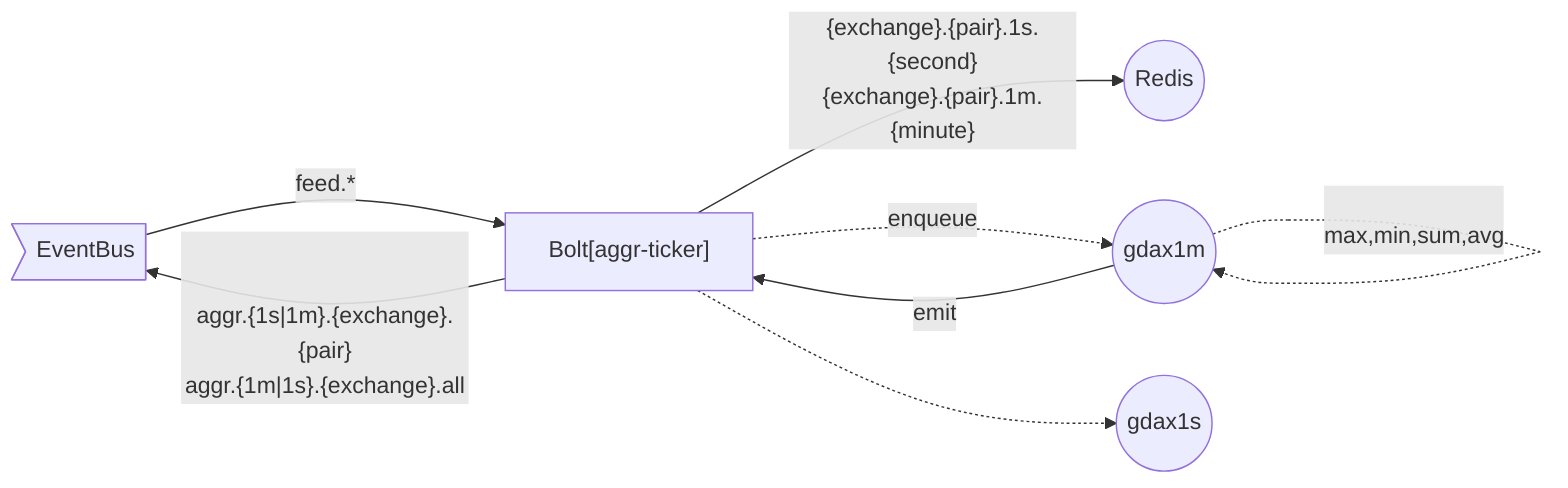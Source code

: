 graph LR
Redis
EventBus>"EventBus"]
EventBus-->|feed.*|Bolt["Bolt[aggr-ticker]"]
Bolt-.->|enqueue|g1m((gdax1m))
Bolt-.->g1s((gdax1s))
g1m-.->|"<br>max,min,sum,avg"|g1m
g1m-->|emit|Bolt
Bolt-->|"<br><br>aggr.{1s|1m}.{exchange}.{pair}<br>aggr.{1m|1s}.{exchange}.all"|EventBus
Bolt-->|"{exchange}.{pair}.1s.{second}<br>{exchange}.{pair}.1m.{minute}"|Redis((Redis))